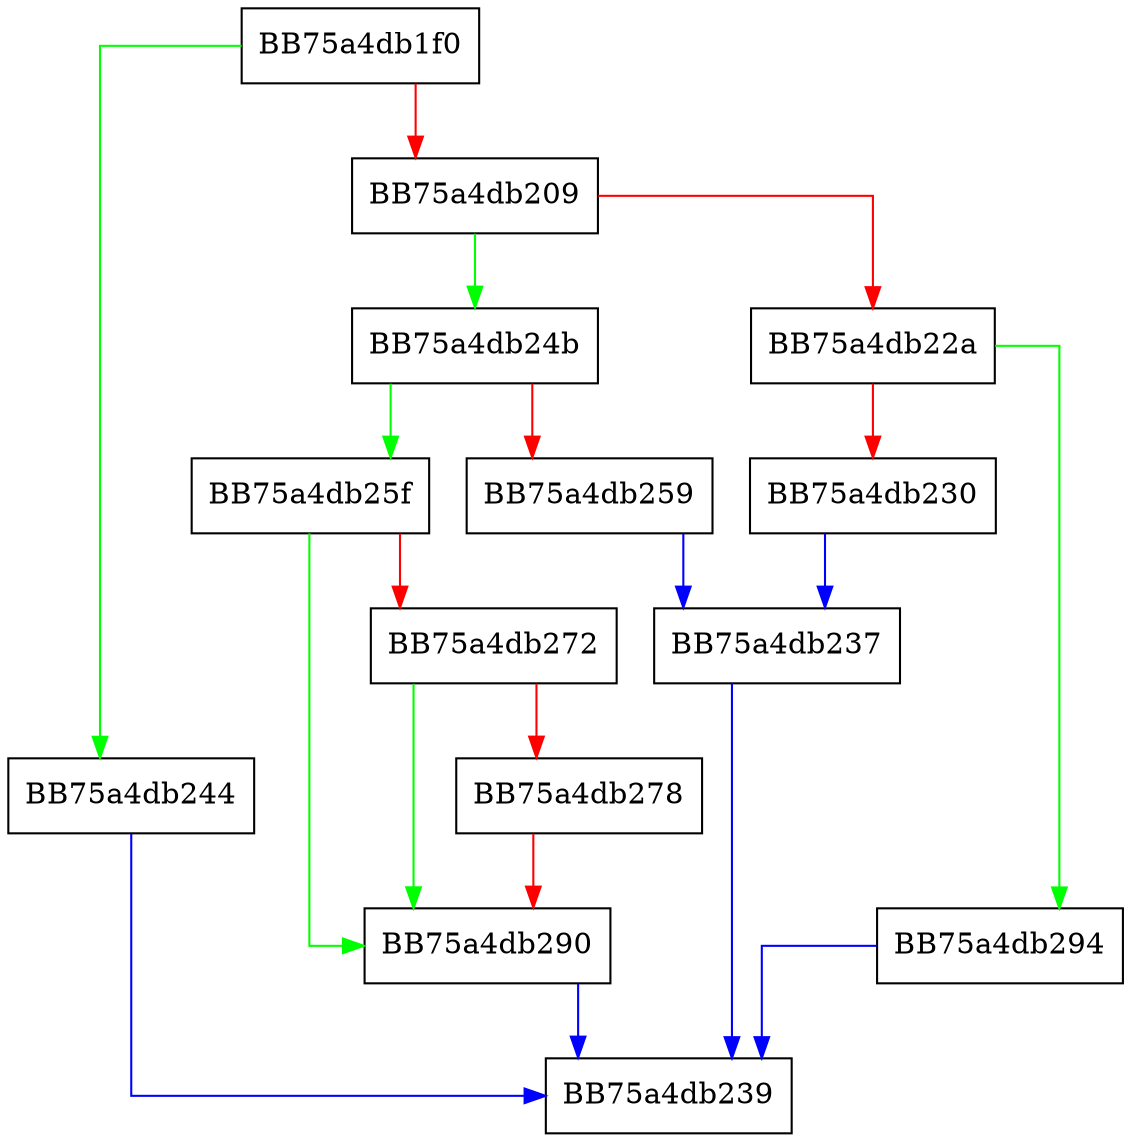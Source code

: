 digraph UtilReadFile {
  node [shape="box"];
  graph [splines=ortho];
  BB75a4db1f0 -> BB75a4db244 [color="green"];
  BB75a4db1f0 -> BB75a4db209 [color="red"];
  BB75a4db209 -> BB75a4db24b [color="green"];
  BB75a4db209 -> BB75a4db22a [color="red"];
  BB75a4db22a -> BB75a4db294 [color="green"];
  BB75a4db22a -> BB75a4db230 [color="red"];
  BB75a4db230 -> BB75a4db237 [color="blue"];
  BB75a4db237 -> BB75a4db239 [color="blue"];
  BB75a4db244 -> BB75a4db239 [color="blue"];
  BB75a4db24b -> BB75a4db25f [color="green"];
  BB75a4db24b -> BB75a4db259 [color="red"];
  BB75a4db259 -> BB75a4db237 [color="blue"];
  BB75a4db25f -> BB75a4db290 [color="green"];
  BB75a4db25f -> BB75a4db272 [color="red"];
  BB75a4db272 -> BB75a4db290 [color="green"];
  BB75a4db272 -> BB75a4db278 [color="red"];
  BB75a4db278 -> BB75a4db290 [color="red"];
  BB75a4db290 -> BB75a4db239 [color="blue"];
  BB75a4db294 -> BB75a4db239 [color="blue"];
}